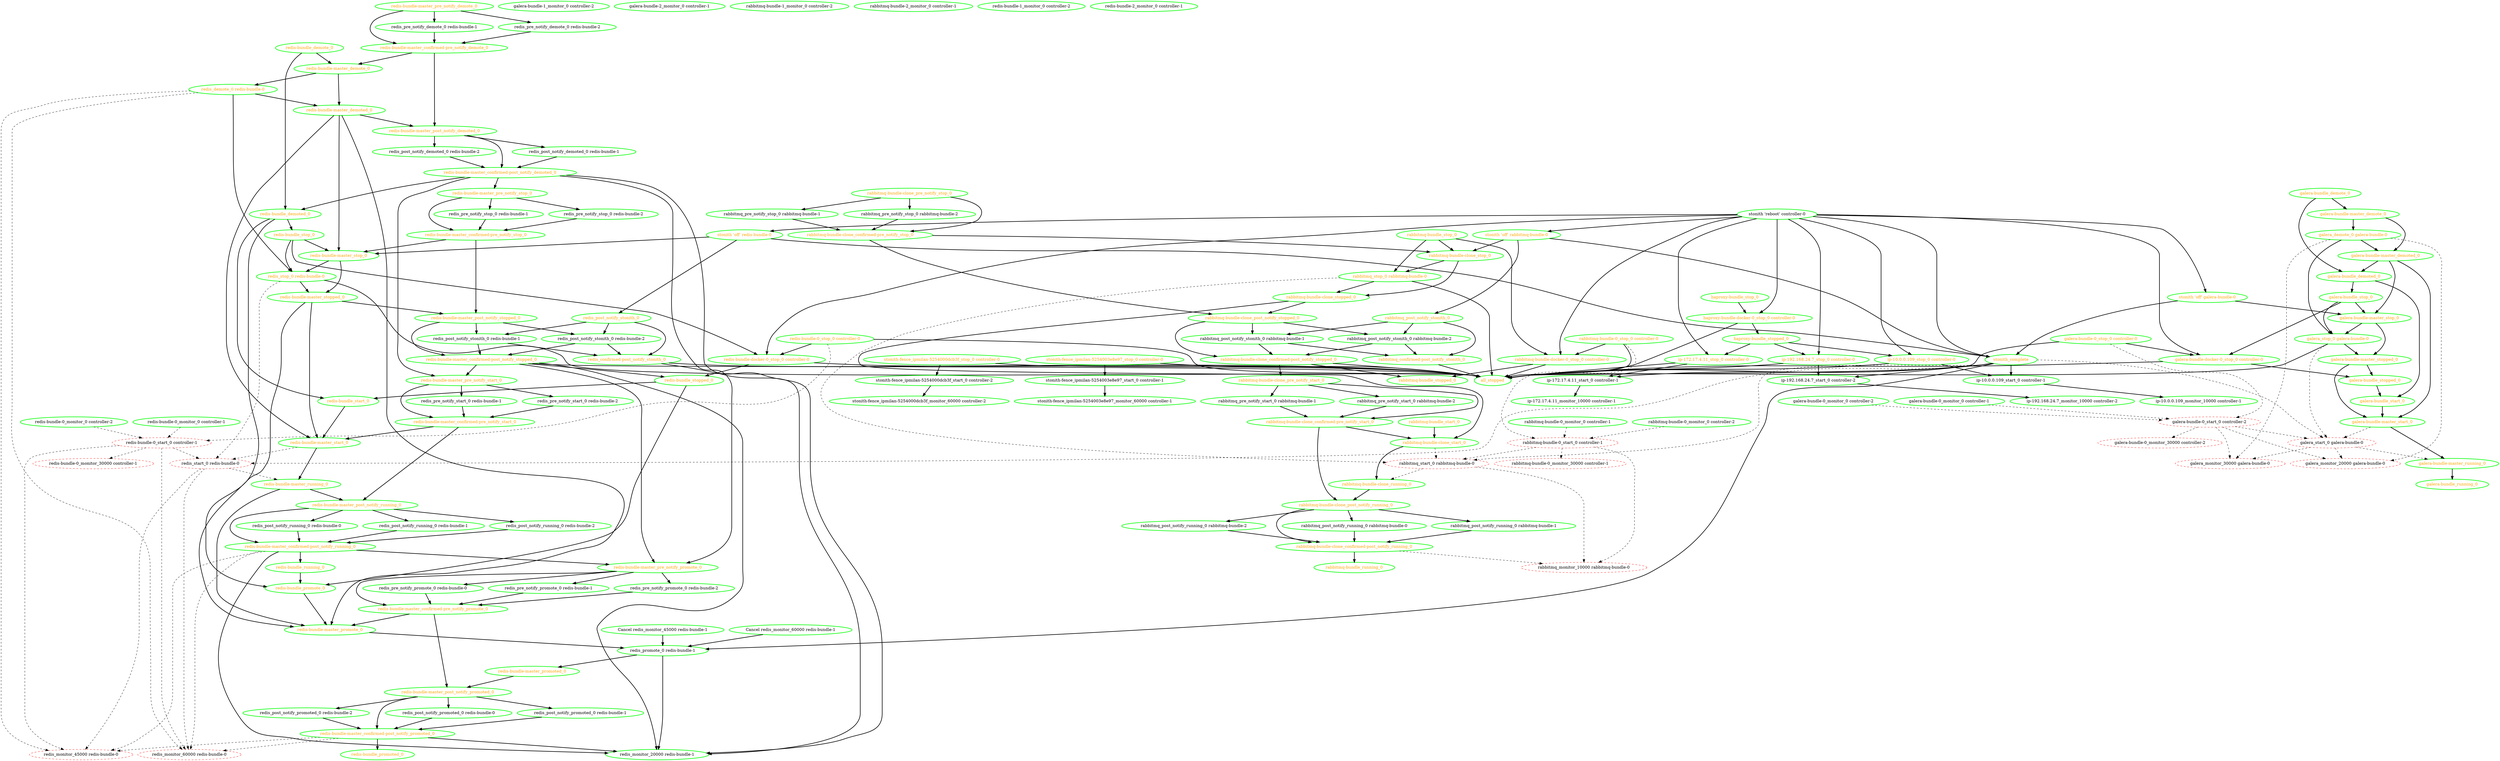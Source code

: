 digraph "g" {
"Cancel redis_monitor_45000 redis-bundle-1" -> "redis_promote_0 redis-bundle-1" [ style = bold]
"Cancel redis_monitor_45000 redis-bundle-1" [ style=bold color="green" fontcolor="black"]
"Cancel redis_monitor_60000 redis-bundle-1" -> "redis_promote_0 redis-bundle-1" [ style = bold]
"Cancel redis_monitor_60000 redis-bundle-1" [ style=bold color="green" fontcolor="black"]
"all_stopped" [ style=bold color="green" fontcolor="orange"]
"galera-bundle-0_monitor_0 controller-1" -> "galera-bundle-0_start_0 controller-2" [ style = dashed]
"galera-bundle-0_monitor_0 controller-1" [ style=bold color="green" fontcolor="black"]
"galera-bundle-0_monitor_0 controller-2" -> "galera-bundle-0_start_0 controller-2" [ style = dashed]
"galera-bundle-0_monitor_0 controller-2" [ style=bold color="green" fontcolor="black"]
"galera-bundle-0_monitor_30000 controller-2" [ style=dashed color="red" fontcolor="black"]
"galera-bundle-0_start_0 controller-2" -> "galera-bundle-0_monitor_30000 controller-2" [ style = dashed]
"galera-bundle-0_start_0 controller-2" -> "galera_monitor_20000 galera-bundle-0" [ style = dashed]
"galera-bundle-0_start_0 controller-2" -> "galera_monitor_30000 galera-bundle-0" [ style = dashed]
"galera-bundle-0_start_0 controller-2" -> "galera_start_0 galera-bundle-0" [ style = dashed]
"galera-bundle-0_start_0 controller-2" [ style=dashed color="red" fontcolor="black"]
"galera-bundle-0_stop_0 controller-0" -> "all_stopped" [ style = bold]
"galera-bundle-0_stop_0 controller-0" -> "galera-bundle-0_start_0 controller-2" [ style = dashed]
"galera-bundle-0_stop_0 controller-0" -> "galera-bundle-docker-0_stop_0 controller-0" [ style = bold]
"galera-bundle-0_stop_0 controller-0" [ style=bold color="green" fontcolor="orange"]
"galera-bundle-1_monitor_0 controller-2" [ style=bold color="green" fontcolor="black"]
"galera-bundle-2_monitor_0 controller-1" [ style=bold color="green" fontcolor="black"]
"galera-bundle-docker-0_stop_0 controller-0" -> "all_stopped" [ style = bold]
"galera-bundle-docker-0_stop_0 controller-0" -> "galera-bundle_stopped_0" [ style = bold]
"galera-bundle-docker-0_stop_0 controller-0" [ style=bold color="green" fontcolor="orange"]
"galera-bundle-master_demote_0" -> "galera-bundle-master_demoted_0" [ style = bold]
"galera-bundle-master_demote_0" -> "galera_demote_0 galera-bundle-0" [ style = bold]
"galera-bundle-master_demote_0" [ style=bold color="green" fontcolor="orange"]
"galera-bundle-master_demoted_0" -> "galera-bundle-master_start_0" [ style = bold]
"galera-bundle-master_demoted_0" -> "galera-bundle-master_stop_0" [ style = bold]
"galera-bundle-master_demoted_0" -> "galera-bundle_demoted_0" [ style = bold]
"galera-bundle-master_demoted_0" [ style=bold color="green" fontcolor="orange"]
"galera-bundle-master_running_0" -> "galera-bundle_running_0" [ style = bold]
"galera-bundle-master_running_0" [ style=bold color="green" fontcolor="orange"]
"galera-bundle-master_start_0" -> "galera-bundle-master_running_0" [ style = bold]
"galera-bundle-master_start_0" -> "galera_start_0 galera-bundle-0" [ style = dashed]
"galera-bundle-master_start_0" [ style=bold color="green" fontcolor="orange"]
"galera-bundle-master_stop_0" -> "galera-bundle-master_stopped_0" [ style = bold]
"galera-bundle-master_stop_0" -> "galera_stop_0 galera-bundle-0" [ style = bold]
"galera-bundle-master_stop_0" [ style=bold color="green" fontcolor="orange"]
"galera-bundle-master_stopped_0" -> "galera-bundle-master_start_0" [ style = bold]
"galera-bundle-master_stopped_0" -> "galera-bundle_stopped_0" [ style = bold]
"galera-bundle-master_stopped_0" [ style=bold color="green" fontcolor="orange"]
"galera-bundle_demote_0" -> "galera-bundle-master_demote_0" [ style = bold]
"galera-bundle_demote_0" -> "galera-bundle_demoted_0" [ style = bold]
"galera-bundle_demote_0" [ style=bold color="green" fontcolor="orange"]
"galera-bundle_demoted_0" -> "galera-bundle_start_0" [ style = bold]
"galera-bundle_demoted_0" -> "galera-bundle_stop_0" [ style = bold]
"galera-bundle_demoted_0" [ style=bold color="green" fontcolor="orange"]
"galera-bundle_running_0" [ style=bold color="green" fontcolor="orange"]
"galera-bundle_start_0" -> "galera-bundle-master_start_0" [ style = bold]
"galera-bundle_start_0" [ style=bold color="green" fontcolor="orange"]
"galera-bundle_stop_0" -> "galera-bundle-docker-0_stop_0 controller-0" [ style = bold]
"galera-bundle_stop_0" -> "galera-bundle-master_stop_0" [ style = bold]
"galera-bundle_stop_0" -> "galera_stop_0 galera-bundle-0" [ style = bold]
"galera-bundle_stop_0" [ style=bold color="green" fontcolor="orange"]
"galera-bundle_stopped_0" -> "galera-bundle_start_0" [ style = bold]
"galera-bundle_stopped_0" [ style=bold color="green" fontcolor="orange"]
"galera_demote_0 galera-bundle-0" -> "galera-bundle-master_demoted_0" [ style = bold]
"galera_demote_0 galera-bundle-0" -> "galera_monitor_20000 galera-bundle-0" [ style = dashed]
"galera_demote_0 galera-bundle-0" -> "galera_monitor_30000 galera-bundle-0" [ style = dashed]
"galera_demote_0 galera-bundle-0" -> "galera_stop_0 galera-bundle-0" [ style = bold]
"galera_demote_0 galera-bundle-0" [ style=bold color="green" fontcolor="orange"]
"galera_monitor_20000 galera-bundle-0" [ style=dashed color="red" fontcolor="black"]
"galera_monitor_30000 galera-bundle-0" [ style=dashed color="red" fontcolor="black"]
"galera_start_0 galera-bundle-0" -> "galera-bundle-master_running_0" [ style = dashed]
"galera_start_0 galera-bundle-0" -> "galera_monitor_20000 galera-bundle-0" [ style = dashed]
"galera_start_0 galera-bundle-0" -> "galera_monitor_30000 galera-bundle-0" [ style = dashed]
"galera_start_0 galera-bundle-0" [ style=dashed color="red" fontcolor="black"]
"galera_stop_0 galera-bundle-0" -> "all_stopped" [ style = bold]
"galera_stop_0 galera-bundle-0" -> "galera-bundle-master_stopped_0" [ style = bold]
"galera_stop_0 galera-bundle-0" -> "galera_start_0 galera-bundle-0" [ style = dashed]
"galera_stop_0 galera-bundle-0" [ style=bold color="green" fontcolor="orange"]
"haproxy-bundle-docker-0_stop_0 controller-0" -> "all_stopped" [ style = bold]
"haproxy-bundle-docker-0_stop_0 controller-0" -> "haproxy-bundle_stopped_0" [ style = bold]
"haproxy-bundle-docker-0_stop_0 controller-0" [ style=bold color="green" fontcolor="orange"]
"haproxy-bundle_stop_0" -> "haproxy-bundle-docker-0_stop_0 controller-0" [ style = bold]
"haproxy-bundle_stop_0" [ style=bold color="green" fontcolor="orange"]
"haproxy-bundle_stopped_0" -> "ip-10.0.0.109_stop_0 controller-0" [ style = bold]
"haproxy-bundle_stopped_0" -> "ip-172.17.4.11_stop_0 controller-0" [ style = bold]
"haproxy-bundle_stopped_0" -> "ip-192.168.24.7_stop_0 controller-0" [ style = bold]
"haproxy-bundle_stopped_0" [ style=bold color="green" fontcolor="orange"]
"ip-10.0.0.109_monitor_10000 controller-1" [ style=bold color="green" fontcolor="black"]
"ip-10.0.0.109_start_0 controller-1" -> "ip-10.0.0.109_monitor_10000 controller-1" [ style = bold]
"ip-10.0.0.109_start_0 controller-1" [ style=bold color="green" fontcolor="black"]
"ip-10.0.0.109_stop_0 controller-0" -> "all_stopped" [ style = bold]
"ip-10.0.0.109_stop_0 controller-0" -> "ip-10.0.0.109_start_0 controller-1" [ style = bold]
"ip-10.0.0.109_stop_0 controller-0" [ style=bold color="green" fontcolor="orange"]
"ip-172.17.4.11_monitor_10000 controller-1" [ style=bold color="green" fontcolor="black"]
"ip-172.17.4.11_start_0 controller-1" -> "ip-172.17.4.11_monitor_10000 controller-1" [ style = bold]
"ip-172.17.4.11_start_0 controller-1" [ style=bold color="green" fontcolor="black"]
"ip-172.17.4.11_stop_0 controller-0" -> "all_stopped" [ style = bold]
"ip-172.17.4.11_stop_0 controller-0" -> "ip-172.17.4.11_start_0 controller-1" [ style = bold]
"ip-172.17.4.11_stop_0 controller-0" [ style=bold color="green" fontcolor="orange"]
"ip-192.168.24.7_monitor_10000 controller-2" [ style=bold color="green" fontcolor="black"]
"ip-192.168.24.7_start_0 controller-2" -> "ip-192.168.24.7_monitor_10000 controller-2" [ style = bold]
"ip-192.168.24.7_start_0 controller-2" [ style=bold color="green" fontcolor="black"]
"ip-192.168.24.7_stop_0 controller-0" -> "all_stopped" [ style = bold]
"ip-192.168.24.7_stop_0 controller-0" -> "ip-192.168.24.7_start_0 controller-2" [ style = bold]
"ip-192.168.24.7_stop_0 controller-0" [ style=bold color="green" fontcolor="orange"]
"rabbitmq-bundle-0_monitor_0 controller-1" -> "rabbitmq-bundle-0_start_0 controller-1" [ style = dashed]
"rabbitmq-bundle-0_monitor_0 controller-1" [ style=bold color="green" fontcolor="black"]
"rabbitmq-bundle-0_monitor_0 controller-2" -> "rabbitmq-bundle-0_start_0 controller-1" [ style = dashed]
"rabbitmq-bundle-0_monitor_0 controller-2" [ style=bold color="green" fontcolor="black"]
"rabbitmq-bundle-0_monitor_30000 controller-1" [ style=dashed color="red" fontcolor="black"]
"rabbitmq-bundle-0_start_0 controller-1" -> "rabbitmq-bundle-0_monitor_30000 controller-1" [ style = dashed]
"rabbitmq-bundle-0_start_0 controller-1" -> "rabbitmq_monitor_10000 rabbitmq-bundle-0" [ style = dashed]
"rabbitmq-bundle-0_start_0 controller-1" -> "rabbitmq_start_0 rabbitmq-bundle-0" [ style = dashed]
"rabbitmq-bundle-0_start_0 controller-1" [ style=dashed color="red" fontcolor="black"]
"rabbitmq-bundle-0_stop_0 controller-0" -> "all_stopped" [ style = bold]
"rabbitmq-bundle-0_stop_0 controller-0" -> "rabbitmq-bundle-0_start_0 controller-1" [ style = dashed]
"rabbitmq-bundle-0_stop_0 controller-0" -> "rabbitmq-bundle-docker-0_stop_0 controller-0" [ style = bold]
"rabbitmq-bundle-0_stop_0 controller-0" [ style=bold color="green" fontcolor="orange"]
"rabbitmq-bundle-1_monitor_0 controller-2" [ style=bold color="green" fontcolor="black"]
"rabbitmq-bundle-2_monitor_0 controller-1" [ style=bold color="green" fontcolor="black"]
"rabbitmq-bundle-clone_confirmed-post_notify_running_0" -> "rabbitmq-bundle_running_0" [ style = bold]
"rabbitmq-bundle-clone_confirmed-post_notify_running_0" -> "rabbitmq_monitor_10000 rabbitmq-bundle-0" [ style = dashed]
"rabbitmq-bundle-clone_confirmed-post_notify_running_0" [ style=bold color="green" fontcolor="orange"]
"rabbitmq-bundle-clone_confirmed-post_notify_stopped_0" -> "all_stopped" [ style = bold]
"rabbitmq-bundle-clone_confirmed-post_notify_stopped_0" -> "rabbitmq-bundle-clone_pre_notify_start_0" [ style = bold]
"rabbitmq-bundle-clone_confirmed-post_notify_stopped_0" -> "rabbitmq-bundle_stopped_0" [ style = bold]
"rabbitmq-bundle-clone_confirmed-post_notify_stopped_0" [ style=bold color="green" fontcolor="orange"]
"rabbitmq-bundle-clone_confirmed-pre_notify_start_0" -> "rabbitmq-bundle-clone_post_notify_running_0" [ style = bold]
"rabbitmq-bundle-clone_confirmed-pre_notify_start_0" -> "rabbitmq-bundle-clone_start_0" [ style = bold]
"rabbitmq-bundle-clone_confirmed-pre_notify_start_0" [ style=bold color="green" fontcolor="orange"]
"rabbitmq-bundle-clone_confirmed-pre_notify_stop_0" -> "rabbitmq-bundle-clone_post_notify_stopped_0" [ style = bold]
"rabbitmq-bundle-clone_confirmed-pre_notify_stop_0" -> "rabbitmq-bundle-clone_stop_0" [ style = bold]
"rabbitmq-bundle-clone_confirmed-pre_notify_stop_0" [ style=bold color="green" fontcolor="orange"]
"rabbitmq-bundle-clone_post_notify_running_0" -> "rabbitmq-bundle-clone_confirmed-post_notify_running_0" [ style = bold]
"rabbitmq-bundle-clone_post_notify_running_0" -> "rabbitmq_post_notify_running_0 rabbitmq-bundle-0" [ style = bold]
"rabbitmq-bundle-clone_post_notify_running_0" -> "rabbitmq_post_notify_running_0 rabbitmq-bundle-1" [ style = bold]
"rabbitmq-bundle-clone_post_notify_running_0" -> "rabbitmq_post_notify_running_0 rabbitmq-bundle-2" [ style = bold]
"rabbitmq-bundle-clone_post_notify_running_0" [ style=bold color="green" fontcolor="orange"]
"rabbitmq-bundle-clone_post_notify_stopped_0" -> "rabbitmq-bundle-clone_confirmed-post_notify_stopped_0" [ style = bold]
"rabbitmq-bundle-clone_post_notify_stopped_0" -> "rabbitmq_post_notify_stonith_0 rabbitmq-bundle-1" [ style = bold]
"rabbitmq-bundle-clone_post_notify_stopped_0" -> "rabbitmq_post_notify_stonith_0 rabbitmq-bundle-2" [ style = bold]
"rabbitmq-bundle-clone_post_notify_stopped_0" [ style=bold color="green" fontcolor="orange"]
"rabbitmq-bundle-clone_pre_notify_start_0" -> "rabbitmq-bundle-clone_confirmed-pre_notify_start_0" [ style = bold]
"rabbitmq-bundle-clone_pre_notify_start_0" -> "rabbitmq_pre_notify_start_0 rabbitmq-bundle-1" [ style = bold]
"rabbitmq-bundle-clone_pre_notify_start_0" -> "rabbitmq_pre_notify_start_0 rabbitmq-bundle-2" [ style = bold]
"rabbitmq-bundle-clone_pre_notify_start_0" [ style=bold color="green" fontcolor="orange"]
"rabbitmq-bundle-clone_pre_notify_stop_0" -> "rabbitmq-bundle-clone_confirmed-pre_notify_stop_0" [ style = bold]
"rabbitmq-bundle-clone_pre_notify_stop_0" -> "rabbitmq_pre_notify_stop_0 rabbitmq-bundle-1" [ style = bold]
"rabbitmq-bundle-clone_pre_notify_stop_0" -> "rabbitmq_pre_notify_stop_0 rabbitmq-bundle-2" [ style = bold]
"rabbitmq-bundle-clone_pre_notify_stop_0" [ style=bold color="green" fontcolor="orange"]
"rabbitmq-bundle-clone_running_0" -> "rabbitmq-bundle-clone_post_notify_running_0" [ style = bold]
"rabbitmq-bundle-clone_running_0" [ style=bold color="green" fontcolor="orange"]
"rabbitmq-bundle-clone_start_0" -> "rabbitmq-bundle-clone_running_0" [ style = bold]
"rabbitmq-bundle-clone_start_0" -> "rabbitmq_start_0 rabbitmq-bundle-0" [ style = dashed]
"rabbitmq-bundle-clone_start_0" [ style=bold color="green" fontcolor="orange"]
"rabbitmq-bundle-clone_stop_0" -> "rabbitmq-bundle-clone_stopped_0" [ style = bold]
"rabbitmq-bundle-clone_stop_0" -> "rabbitmq_stop_0 rabbitmq-bundle-0" [ style = bold]
"rabbitmq-bundle-clone_stop_0" [ style=bold color="green" fontcolor="orange"]
"rabbitmq-bundle-clone_stopped_0" -> "rabbitmq-bundle-clone_post_notify_stopped_0" [ style = bold]
"rabbitmq-bundle-clone_stopped_0" -> "rabbitmq-bundle-clone_start_0" [ style = bold]
"rabbitmq-bundle-clone_stopped_0" [ style=bold color="green" fontcolor="orange"]
"rabbitmq-bundle-docker-0_stop_0 controller-0" -> "all_stopped" [ style = bold]
"rabbitmq-bundle-docker-0_stop_0 controller-0" -> "rabbitmq-bundle_stopped_0" [ style = bold]
"rabbitmq-bundle-docker-0_stop_0 controller-0" [ style=bold color="green" fontcolor="orange"]
"rabbitmq-bundle_running_0" [ style=bold color="green" fontcolor="orange"]
"rabbitmq-bundle_start_0" -> "rabbitmq-bundle-clone_start_0" [ style = bold]
"rabbitmq-bundle_start_0" [ style=bold color="green" fontcolor="orange"]
"rabbitmq-bundle_stop_0" -> "rabbitmq-bundle-clone_stop_0" [ style = bold]
"rabbitmq-bundle_stop_0" -> "rabbitmq-bundle-docker-0_stop_0 controller-0" [ style = bold]
"rabbitmq-bundle_stop_0" -> "rabbitmq_stop_0 rabbitmq-bundle-0" [ style = bold]
"rabbitmq-bundle_stop_0" [ style=bold color="green" fontcolor="orange"]
"rabbitmq-bundle_stopped_0" [ style=bold color="green" fontcolor="orange"]
"rabbitmq_confirmed-post_notify_stonith_0" -> "all_stopped" [ style = bold]
"rabbitmq_confirmed-post_notify_stonith_0" [ style=bold color="green" fontcolor="orange"]
"rabbitmq_monitor_10000 rabbitmq-bundle-0" [ style=dashed color="red" fontcolor="black"]
"rabbitmq_post_notify_running_0 rabbitmq-bundle-0" -> "rabbitmq-bundle-clone_confirmed-post_notify_running_0" [ style = bold]
"rabbitmq_post_notify_running_0 rabbitmq-bundle-0" [ style=bold color="green" fontcolor="black"]
"rabbitmq_post_notify_running_0 rabbitmq-bundle-1" -> "rabbitmq-bundle-clone_confirmed-post_notify_running_0" [ style = bold]
"rabbitmq_post_notify_running_0 rabbitmq-bundle-1" [ style=bold color="green" fontcolor="black"]
"rabbitmq_post_notify_running_0 rabbitmq-bundle-2" -> "rabbitmq-bundle-clone_confirmed-post_notify_running_0" [ style = bold]
"rabbitmq_post_notify_running_0 rabbitmq-bundle-2" [ style=bold color="green" fontcolor="black"]
"rabbitmq_post_notify_stonith_0 rabbitmq-bundle-1" -> "rabbitmq-bundle-clone_confirmed-post_notify_stopped_0" [ style = bold]
"rabbitmq_post_notify_stonith_0 rabbitmq-bundle-1" -> "rabbitmq_confirmed-post_notify_stonith_0" [ style = bold]
"rabbitmq_post_notify_stonith_0 rabbitmq-bundle-1" [ style=bold color="green" fontcolor="black"]
"rabbitmq_post_notify_stonith_0 rabbitmq-bundle-2" -> "rabbitmq-bundle-clone_confirmed-post_notify_stopped_0" [ style = bold]
"rabbitmq_post_notify_stonith_0 rabbitmq-bundle-2" -> "rabbitmq_confirmed-post_notify_stonith_0" [ style = bold]
"rabbitmq_post_notify_stonith_0 rabbitmq-bundle-2" [ style=bold color="green" fontcolor="black"]
"rabbitmq_post_notify_stonith_0" -> "rabbitmq_confirmed-post_notify_stonith_0" [ style = bold]
"rabbitmq_post_notify_stonith_0" -> "rabbitmq_post_notify_stonith_0 rabbitmq-bundle-1" [ style = bold]
"rabbitmq_post_notify_stonith_0" -> "rabbitmq_post_notify_stonith_0 rabbitmq-bundle-2" [ style = bold]
"rabbitmq_post_notify_stonith_0" [ style=bold color="green" fontcolor="orange"]
"rabbitmq_pre_notify_start_0 rabbitmq-bundle-1" -> "rabbitmq-bundle-clone_confirmed-pre_notify_start_0" [ style = bold]
"rabbitmq_pre_notify_start_0 rabbitmq-bundle-1" [ style=bold color="green" fontcolor="black"]
"rabbitmq_pre_notify_start_0 rabbitmq-bundle-2" -> "rabbitmq-bundle-clone_confirmed-pre_notify_start_0" [ style = bold]
"rabbitmq_pre_notify_start_0 rabbitmq-bundle-2" [ style=bold color="green" fontcolor="black"]
"rabbitmq_pre_notify_stop_0 rabbitmq-bundle-1" -> "rabbitmq-bundle-clone_confirmed-pre_notify_stop_0" [ style = bold]
"rabbitmq_pre_notify_stop_0 rabbitmq-bundle-1" [ style=bold color="green" fontcolor="black"]
"rabbitmq_pre_notify_stop_0 rabbitmq-bundle-2" -> "rabbitmq-bundle-clone_confirmed-pre_notify_stop_0" [ style = bold]
"rabbitmq_pre_notify_stop_0 rabbitmq-bundle-2" [ style=bold color="green" fontcolor="black"]
"rabbitmq_start_0 rabbitmq-bundle-0" -> "rabbitmq-bundle-clone_running_0" [ style = dashed]
"rabbitmq_start_0 rabbitmq-bundle-0" -> "rabbitmq_monitor_10000 rabbitmq-bundle-0" [ style = dashed]
"rabbitmq_start_0 rabbitmq-bundle-0" [ style=dashed color="red" fontcolor="black"]
"rabbitmq_stop_0 rabbitmq-bundle-0" -> "all_stopped" [ style = bold]
"rabbitmq_stop_0 rabbitmq-bundle-0" -> "rabbitmq-bundle-clone_stopped_0" [ style = bold]
"rabbitmq_stop_0 rabbitmq-bundle-0" -> "rabbitmq_start_0 rabbitmq-bundle-0" [ style = dashed]
"rabbitmq_stop_0 rabbitmq-bundle-0" [ style=bold color="green" fontcolor="orange"]
"redis-bundle-0_monitor_0 controller-1" -> "redis-bundle-0_start_0 controller-1" [ style = dashed]
"redis-bundle-0_monitor_0 controller-1" [ style=bold color="green" fontcolor="black"]
"redis-bundle-0_monitor_0 controller-2" -> "redis-bundle-0_start_0 controller-1" [ style = dashed]
"redis-bundle-0_monitor_0 controller-2" [ style=bold color="green" fontcolor="black"]
"redis-bundle-0_monitor_30000 controller-1" [ style=dashed color="red" fontcolor="black"]
"redis-bundle-0_start_0 controller-1" -> "redis-bundle-0_monitor_30000 controller-1" [ style = dashed]
"redis-bundle-0_start_0 controller-1" -> "redis_monitor_45000 redis-bundle-0" [ style = dashed]
"redis-bundle-0_start_0 controller-1" -> "redis_monitor_60000 redis-bundle-0" [ style = dashed]
"redis-bundle-0_start_0 controller-1" -> "redis_start_0 redis-bundle-0" [ style = dashed]
"redis-bundle-0_start_0 controller-1" [ style=dashed color="red" fontcolor="black"]
"redis-bundle-0_stop_0 controller-0" -> "all_stopped" [ style = bold]
"redis-bundle-0_stop_0 controller-0" -> "redis-bundle-0_start_0 controller-1" [ style = dashed]
"redis-bundle-0_stop_0 controller-0" -> "redis-bundle-docker-0_stop_0 controller-0" [ style = bold]
"redis-bundle-0_stop_0 controller-0" [ style=bold color="green" fontcolor="orange"]
"redis-bundle-1_monitor_0 controller-2" [ style=bold color="green" fontcolor="black"]
"redis-bundle-2_monitor_0 controller-1" [ style=bold color="green" fontcolor="black"]
"redis-bundle-docker-0_stop_0 controller-0" -> "all_stopped" [ style = bold]
"redis-bundle-docker-0_stop_0 controller-0" -> "redis-bundle_stopped_0" [ style = bold]
"redis-bundle-docker-0_stop_0 controller-0" [ style=bold color="green" fontcolor="orange"]
"redis-bundle-master_confirmed-post_notify_demoted_0" -> "redis-bundle-master_pre_notify_promote_0" [ style = bold]
"redis-bundle-master_confirmed-post_notify_demoted_0" -> "redis-bundle-master_pre_notify_start_0" [ style = bold]
"redis-bundle-master_confirmed-post_notify_demoted_0" -> "redis-bundle-master_pre_notify_stop_0" [ style = bold]
"redis-bundle-master_confirmed-post_notify_demoted_0" -> "redis-bundle_demoted_0" [ style = bold]
"redis-bundle-master_confirmed-post_notify_demoted_0" -> "redis_monitor_20000 redis-bundle-1" [ style = bold]
"redis-bundle-master_confirmed-post_notify_demoted_0" [ style=bold color="green" fontcolor="orange"]
"redis-bundle-master_confirmed-post_notify_promoted_0" -> "redis-bundle_promoted_0" [ style = bold]
"redis-bundle-master_confirmed-post_notify_promoted_0" -> "redis_monitor_20000 redis-bundle-1" [ style = bold]
"redis-bundle-master_confirmed-post_notify_promoted_0" -> "redis_monitor_45000 redis-bundle-0" [ style = dashed]
"redis-bundle-master_confirmed-post_notify_promoted_0" -> "redis_monitor_60000 redis-bundle-0" [ style = dashed]
"redis-bundle-master_confirmed-post_notify_promoted_0" [ style=bold color="green" fontcolor="orange"]
"redis-bundle-master_confirmed-post_notify_running_0" -> "redis-bundle-master_pre_notify_promote_0" [ style = bold]
"redis-bundle-master_confirmed-post_notify_running_0" -> "redis-bundle_running_0" [ style = bold]
"redis-bundle-master_confirmed-post_notify_running_0" -> "redis_monitor_20000 redis-bundle-1" [ style = bold]
"redis-bundle-master_confirmed-post_notify_running_0" -> "redis_monitor_45000 redis-bundle-0" [ style = dashed]
"redis-bundle-master_confirmed-post_notify_running_0" -> "redis_monitor_60000 redis-bundle-0" [ style = dashed]
"redis-bundle-master_confirmed-post_notify_running_0" [ style=bold color="green" fontcolor="orange"]
"redis-bundle-master_confirmed-post_notify_stopped_0" -> "all_stopped" [ style = bold]
"redis-bundle-master_confirmed-post_notify_stopped_0" -> "redis-bundle-master_pre_notify_promote_0" [ style = bold]
"redis-bundle-master_confirmed-post_notify_stopped_0" -> "redis-bundle-master_pre_notify_start_0" [ style = bold]
"redis-bundle-master_confirmed-post_notify_stopped_0" -> "redis-bundle_stopped_0" [ style = bold]
"redis-bundle-master_confirmed-post_notify_stopped_0" -> "redis_monitor_20000 redis-bundle-1" [ style = bold]
"redis-bundle-master_confirmed-post_notify_stopped_0" [ style=bold color="green" fontcolor="orange"]
"redis-bundle-master_confirmed-pre_notify_demote_0" -> "redis-bundle-master_demote_0" [ style = bold]
"redis-bundle-master_confirmed-pre_notify_demote_0" -> "redis-bundle-master_post_notify_demoted_0" [ style = bold]
"redis-bundle-master_confirmed-pre_notify_demote_0" [ style=bold color="green" fontcolor="orange"]
"redis-bundle-master_confirmed-pre_notify_promote_0" -> "redis-bundle-master_post_notify_promoted_0" [ style = bold]
"redis-bundle-master_confirmed-pre_notify_promote_0" -> "redis-bundle-master_promote_0" [ style = bold]
"redis-bundle-master_confirmed-pre_notify_promote_0" [ style=bold color="green" fontcolor="orange"]
"redis-bundle-master_confirmed-pre_notify_start_0" -> "redis-bundle-master_post_notify_running_0" [ style = bold]
"redis-bundle-master_confirmed-pre_notify_start_0" -> "redis-bundle-master_start_0" [ style = bold]
"redis-bundle-master_confirmed-pre_notify_start_0" [ style=bold color="green" fontcolor="orange"]
"redis-bundle-master_confirmed-pre_notify_stop_0" -> "redis-bundle-master_post_notify_stopped_0" [ style = bold]
"redis-bundle-master_confirmed-pre_notify_stop_0" -> "redis-bundle-master_stop_0" [ style = bold]
"redis-bundle-master_confirmed-pre_notify_stop_0" [ style=bold color="green" fontcolor="orange"]
"redis-bundle-master_demote_0" -> "redis-bundle-master_demoted_0" [ style = bold]
"redis-bundle-master_demote_0" -> "redis_demote_0 redis-bundle-0" [ style = bold]
"redis-bundle-master_demote_0" [ style=bold color="green" fontcolor="orange"]
"redis-bundle-master_demoted_0" -> "redis-bundle-master_post_notify_demoted_0" [ style = bold]
"redis-bundle-master_demoted_0" -> "redis-bundle-master_promote_0" [ style = bold]
"redis-bundle-master_demoted_0" -> "redis-bundle-master_start_0" [ style = bold]
"redis-bundle-master_demoted_0" -> "redis-bundle-master_stop_0" [ style = bold]
"redis-bundle-master_demoted_0" [ style=bold color="green" fontcolor="orange"]
"redis-bundle-master_post_notify_demoted_0" -> "redis-bundle-master_confirmed-post_notify_demoted_0" [ style = bold]
"redis-bundle-master_post_notify_demoted_0" -> "redis_post_notify_demoted_0 redis-bundle-1" [ style = bold]
"redis-bundle-master_post_notify_demoted_0" -> "redis_post_notify_demoted_0 redis-bundle-2" [ style = bold]
"redis-bundle-master_post_notify_demoted_0" [ style=bold color="green" fontcolor="orange"]
"redis-bundle-master_post_notify_promoted_0" -> "redis-bundle-master_confirmed-post_notify_promoted_0" [ style = bold]
"redis-bundle-master_post_notify_promoted_0" -> "redis_post_notify_promoted_0 redis-bundle-0" [ style = bold]
"redis-bundle-master_post_notify_promoted_0" -> "redis_post_notify_promoted_0 redis-bundle-1" [ style = bold]
"redis-bundle-master_post_notify_promoted_0" -> "redis_post_notify_promoted_0 redis-bundle-2" [ style = bold]
"redis-bundle-master_post_notify_promoted_0" [ style=bold color="green" fontcolor="orange"]
"redis-bundle-master_post_notify_running_0" -> "redis-bundle-master_confirmed-post_notify_running_0" [ style = bold]
"redis-bundle-master_post_notify_running_0" -> "redis_post_notify_running_0 redis-bundle-0" [ style = bold]
"redis-bundle-master_post_notify_running_0" -> "redis_post_notify_running_0 redis-bundle-1" [ style = bold]
"redis-bundle-master_post_notify_running_0" -> "redis_post_notify_running_0 redis-bundle-2" [ style = bold]
"redis-bundle-master_post_notify_running_0" [ style=bold color="green" fontcolor="orange"]
"redis-bundle-master_post_notify_stopped_0" -> "redis-bundle-master_confirmed-post_notify_stopped_0" [ style = bold]
"redis-bundle-master_post_notify_stopped_0" -> "redis_post_notify_stonith_0 redis-bundle-1" [ style = bold]
"redis-bundle-master_post_notify_stopped_0" -> "redis_post_notify_stonith_0 redis-bundle-2" [ style = bold]
"redis-bundle-master_post_notify_stopped_0" [ style=bold color="green" fontcolor="orange"]
"redis-bundle-master_pre_notify_demote_0" -> "redis-bundle-master_confirmed-pre_notify_demote_0" [ style = bold]
"redis-bundle-master_pre_notify_demote_0" -> "redis_pre_notify_demote_0 redis-bundle-1" [ style = bold]
"redis-bundle-master_pre_notify_demote_0" -> "redis_pre_notify_demote_0 redis-bundle-2" [ style = bold]
"redis-bundle-master_pre_notify_demote_0" [ style=bold color="green" fontcolor="orange"]
"redis-bundle-master_pre_notify_promote_0" -> "redis-bundle-master_confirmed-pre_notify_promote_0" [ style = bold]
"redis-bundle-master_pre_notify_promote_0" -> "redis_pre_notify_promote_0 redis-bundle-0" [ style = bold]
"redis-bundle-master_pre_notify_promote_0" -> "redis_pre_notify_promote_0 redis-bundle-1" [ style = bold]
"redis-bundle-master_pre_notify_promote_0" -> "redis_pre_notify_promote_0 redis-bundle-2" [ style = bold]
"redis-bundle-master_pre_notify_promote_0" [ style=bold color="green" fontcolor="orange"]
"redis-bundle-master_pre_notify_start_0" -> "redis-bundle-master_confirmed-pre_notify_start_0" [ style = bold]
"redis-bundle-master_pre_notify_start_0" -> "redis_pre_notify_start_0 redis-bundle-1" [ style = bold]
"redis-bundle-master_pre_notify_start_0" -> "redis_pre_notify_start_0 redis-bundle-2" [ style = bold]
"redis-bundle-master_pre_notify_start_0" [ style=bold color="green" fontcolor="orange"]
"redis-bundle-master_pre_notify_stop_0" -> "redis-bundle-master_confirmed-pre_notify_stop_0" [ style = bold]
"redis-bundle-master_pre_notify_stop_0" -> "redis_pre_notify_stop_0 redis-bundle-1" [ style = bold]
"redis-bundle-master_pre_notify_stop_0" -> "redis_pre_notify_stop_0 redis-bundle-2" [ style = bold]
"redis-bundle-master_pre_notify_stop_0" [ style=bold color="green" fontcolor="orange"]
"redis-bundle-master_promote_0" -> "redis_promote_0 redis-bundle-1" [ style = bold]
"redis-bundle-master_promote_0" [ style=bold color="green" fontcolor="orange"]
"redis-bundle-master_promoted_0" -> "redis-bundle-master_post_notify_promoted_0" [ style = bold]
"redis-bundle-master_promoted_0" [ style=bold color="green" fontcolor="orange"]
"redis-bundle-master_running_0" -> "redis-bundle-master_post_notify_running_0" [ style = bold]
"redis-bundle-master_running_0" -> "redis-bundle-master_promote_0" [ style = bold]
"redis-bundle-master_running_0" [ style=bold color="green" fontcolor="orange"]
"redis-bundle-master_start_0" -> "redis-bundle-master_running_0" [ style = bold]
"redis-bundle-master_start_0" -> "redis_start_0 redis-bundle-0" [ style = dashed]
"redis-bundle-master_start_0" [ style=bold color="green" fontcolor="orange"]
"redis-bundle-master_stop_0" -> "redis-bundle-master_stopped_0" [ style = bold]
"redis-bundle-master_stop_0" -> "redis_stop_0 redis-bundle-0" [ style = bold]
"redis-bundle-master_stop_0" [ style=bold color="green" fontcolor="orange"]
"redis-bundle-master_stopped_0" -> "redis-bundle-master_post_notify_stopped_0" [ style = bold]
"redis-bundle-master_stopped_0" -> "redis-bundle-master_promote_0" [ style = bold]
"redis-bundle-master_stopped_0" -> "redis-bundle-master_start_0" [ style = bold]
"redis-bundle-master_stopped_0" [ style=bold color="green" fontcolor="orange"]
"redis-bundle_demote_0" -> "redis-bundle-master_demote_0" [ style = bold]
"redis-bundle_demote_0" -> "redis-bundle_demoted_0" [ style = bold]
"redis-bundle_demote_0" [ style=bold color="green" fontcolor="orange"]
"redis-bundle_demoted_0" -> "redis-bundle_promote_0" [ style = bold]
"redis-bundle_demoted_0" -> "redis-bundle_start_0" [ style = bold]
"redis-bundle_demoted_0" -> "redis-bundle_stop_0" [ style = bold]
"redis-bundle_demoted_0" [ style=bold color="green" fontcolor="orange"]
"redis-bundle_promote_0" -> "redis-bundle-master_promote_0" [ style = bold]
"redis-bundle_promote_0" [ style=bold color="green" fontcolor="orange"]
"redis-bundle_promoted_0" [ style=bold color="green" fontcolor="orange"]
"redis-bundle_running_0" -> "redis-bundle_promote_0" [ style = bold]
"redis-bundle_running_0" [ style=bold color="green" fontcolor="orange"]
"redis-bundle_start_0" -> "redis-bundle-master_start_0" [ style = bold]
"redis-bundle_start_0" [ style=bold color="green" fontcolor="orange"]
"redis-bundle_stop_0" -> "redis-bundle-docker-0_stop_0 controller-0" [ style = bold]
"redis-bundle_stop_0" -> "redis-bundle-master_stop_0" [ style = bold]
"redis-bundle_stop_0" -> "redis_stop_0 redis-bundle-0" [ style = bold]
"redis-bundle_stop_0" [ style=bold color="green" fontcolor="orange"]
"redis-bundle_stopped_0" -> "redis-bundle_promote_0" [ style = bold]
"redis-bundle_stopped_0" -> "redis-bundle_start_0" [ style = bold]
"redis-bundle_stopped_0" [ style=bold color="green" fontcolor="orange"]
"redis_confirmed-post_notify_stonith_0" -> "all_stopped" [ style = bold]
"redis_confirmed-post_notify_stonith_0" -> "redis_monitor_20000 redis-bundle-1" [ style = bold]
"redis_confirmed-post_notify_stonith_0" [ style=bold color="green" fontcolor="orange"]
"redis_demote_0 redis-bundle-0" -> "redis-bundle-master_demoted_0" [ style = bold]
"redis_demote_0 redis-bundle-0" -> "redis_monitor_45000 redis-bundle-0" [ style = dashed]
"redis_demote_0 redis-bundle-0" -> "redis_monitor_60000 redis-bundle-0" [ style = dashed]
"redis_demote_0 redis-bundle-0" -> "redis_stop_0 redis-bundle-0" [ style = bold]
"redis_demote_0 redis-bundle-0" [ style=bold color="green" fontcolor="orange"]
"redis_monitor_20000 redis-bundle-1" [ style=bold color="green" fontcolor="black"]
"redis_monitor_45000 redis-bundle-0" [ style=dashed color="red" fontcolor="black"]
"redis_monitor_60000 redis-bundle-0" [ style=dashed color="red" fontcolor="black"]
"redis_post_notify_demoted_0 redis-bundle-1" -> "redis-bundle-master_confirmed-post_notify_demoted_0" [ style = bold]
"redis_post_notify_demoted_0 redis-bundle-1" [ style=bold color="green" fontcolor="black"]
"redis_post_notify_demoted_0 redis-bundle-2" -> "redis-bundle-master_confirmed-post_notify_demoted_0" [ style = bold]
"redis_post_notify_demoted_0 redis-bundle-2" [ style=bold color="green" fontcolor="black"]
"redis_post_notify_promoted_0 redis-bundle-0" -> "redis-bundle-master_confirmed-post_notify_promoted_0" [ style = bold]
"redis_post_notify_promoted_0 redis-bundle-0" [ style=bold color="green" fontcolor="black"]
"redis_post_notify_promoted_0 redis-bundle-1" -> "redis-bundle-master_confirmed-post_notify_promoted_0" [ style = bold]
"redis_post_notify_promoted_0 redis-bundle-1" [ style=bold color="green" fontcolor="black"]
"redis_post_notify_promoted_0 redis-bundle-2" -> "redis-bundle-master_confirmed-post_notify_promoted_0" [ style = bold]
"redis_post_notify_promoted_0 redis-bundle-2" [ style=bold color="green" fontcolor="black"]
"redis_post_notify_running_0 redis-bundle-0" -> "redis-bundle-master_confirmed-post_notify_running_0" [ style = bold]
"redis_post_notify_running_0 redis-bundle-0" [ style=bold color="green" fontcolor="black"]
"redis_post_notify_running_0 redis-bundle-1" -> "redis-bundle-master_confirmed-post_notify_running_0" [ style = bold]
"redis_post_notify_running_0 redis-bundle-1" [ style=bold color="green" fontcolor="black"]
"redis_post_notify_running_0 redis-bundle-2" -> "redis-bundle-master_confirmed-post_notify_running_0" [ style = bold]
"redis_post_notify_running_0 redis-bundle-2" [ style=bold color="green" fontcolor="black"]
"redis_post_notify_stonith_0 redis-bundle-1" -> "redis-bundle-master_confirmed-post_notify_stopped_0" [ style = bold]
"redis_post_notify_stonith_0 redis-bundle-1" -> "redis_confirmed-post_notify_stonith_0" [ style = bold]
"redis_post_notify_stonith_0 redis-bundle-1" [ style=bold color="green" fontcolor="black"]
"redis_post_notify_stonith_0 redis-bundle-2" -> "redis-bundle-master_confirmed-post_notify_stopped_0" [ style = bold]
"redis_post_notify_stonith_0 redis-bundle-2" -> "redis_confirmed-post_notify_stonith_0" [ style = bold]
"redis_post_notify_stonith_0 redis-bundle-2" [ style=bold color="green" fontcolor="black"]
"redis_post_notify_stonith_0" -> "redis_confirmed-post_notify_stonith_0" [ style = bold]
"redis_post_notify_stonith_0" -> "redis_post_notify_stonith_0 redis-bundle-1" [ style = bold]
"redis_post_notify_stonith_0" -> "redis_post_notify_stonith_0 redis-bundle-2" [ style = bold]
"redis_post_notify_stonith_0" [ style=bold color="green" fontcolor="orange"]
"redis_pre_notify_demote_0 redis-bundle-1" -> "redis-bundle-master_confirmed-pre_notify_demote_0" [ style = bold]
"redis_pre_notify_demote_0 redis-bundle-1" [ style=bold color="green" fontcolor="black"]
"redis_pre_notify_demote_0 redis-bundle-2" -> "redis-bundle-master_confirmed-pre_notify_demote_0" [ style = bold]
"redis_pre_notify_demote_0 redis-bundle-2" [ style=bold color="green" fontcolor="black"]
"redis_pre_notify_promote_0 redis-bundle-0" -> "redis-bundle-master_confirmed-pre_notify_promote_0" [ style = bold]
"redis_pre_notify_promote_0 redis-bundle-0" [ style=bold color="green" fontcolor="black"]
"redis_pre_notify_promote_0 redis-bundle-1" -> "redis-bundle-master_confirmed-pre_notify_promote_0" [ style = bold]
"redis_pre_notify_promote_0 redis-bundle-1" [ style=bold color="green" fontcolor="black"]
"redis_pre_notify_promote_0 redis-bundle-2" -> "redis-bundle-master_confirmed-pre_notify_promote_0" [ style = bold]
"redis_pre_notify_promote_0 redis-bundle-2" [ style=bold color="green" fontcolor="black"]
"redis_pre_notify_start_0 redis-bundle-1" -> "redis-bundle-master_confirmed-pre_notify_start_0" [ style = bold]
"redis_pre_notify_start_0 redis-bundle-1" [ style=bold color="green" fontcolor="black"]
"redis_pre_notify_start_0 redis-bundle-2" -> "redis-bundle-master_confirmed-pre_notify_start_0" [ style = bold]
"redis_pre_notify_start_0 redis-bundle-2" [ style=bold color="green" fontcolor="black"]
"redis_pre_notify_stop_0 redis-bundle-1" -> "redis-bundle-master_confirmed-pre_notify_stop_0" [ style = bold]
"redis_pre_notify_stop_0 redis-bundle-1" [ style=bold color="green" fontcolor="black"]
"redis_pre_notify_stop_0 redis-bundle-2" -> "redis-bundle-master_confirmed-pre_notify_stop_0" [ style = bold]
"redis_pre_notify_stop_0 redis-bundle-2" [ style=bold color="green" fontcolor="black"]
"redis_promote_0 redis-bundle-1" -> "redis-bundle-master_promoted_0" [ style = bold]
"redis_promote_0 redis-bundle-1" -> "redis_monitor_20000 redis-bundle-1" [ style = bold]
"redis_promote_0 redis-bundle-1" [ style=bold color="green" fontcolor="black"]
"redis_start_0 redis-bundle-0" -> "redis-bundle-master_running_0" [ style = dashed]
"redis_start_0 redis-bundle-0" -> "redis_monitor_45000 redis-bundle-0" [ style = dashed]
"redis_start_0 redis-bundle-0" -> "redis_monitor_60000 redis-bundle-0" [ style = dashed]
"redis_start_0 redis-bundle-0" [ style=dashed color="red" fontcolor="black"]
"redis_stop_0 redis-bundle-0" -> "all_stopped" [ style = bold]
"redis_stop_0 redis-bundle-0" -> "redis-bundle-master_stopped_0" [ style = bold]
"redis_stop_0 redis-bundle-0" -> "redis_start_0 redis-bundle-0" [ style = dashed]
"redis_stop_0 redis-bundle-0" [ style=bold color="green" fontcolor="orange"]
"stonith 'off' galera-bundle-0" -> "galera-bundle-master_stop_0" [ style = bold]
"stonith 'off' galera-bundle-0" -> "stonith_complete" [ style = bold]
"stonith 'off' galera-bundle-0" [ style=bold color="green" fontcolor="orange"]
"stonith 'off' rabbitmq-bundle-0" -> "rabbitmq-bundle-clone_stop_0" [ style = bold]
"stonith 'off' rabbitmq-bundle-0" -> "rabbitmq_post_notify_stonith_0" [ style = bold]
"stonith 'off' rabbitmq-bundle-0" -> "stonith_complete" [ style = bold]
"stonith 'off' rabbitmq-bundle-0" [ style=bold color="green" fontcolor="orange"]
"stonith 'off' redis-bundle-0" -> "redis-bundle-master_stop_0" [ style = bold]
"stonith 'off' redis-bundle-0" -> "redis_post_notify_stonith_0" [ style = bold]
"stonith 'off' redis-bundle-0" -> "stonith_complete" [ style = bold]
"stonith 'off' redis-bundle-0" [ style=bold color="green" fontcolor="orange"]
"stonith 'reboot' controller-0" -> "galera-bundle-docker-0_stop_0 controller-0" [ style = bold]
"stonith 'reboot' controller-0" -> "haproxy-bundle-docker-0_stop_0 controller-0" [ style = bold]
"stonith 'reboot' controller-0" -> "ip-10.0.0.109_stop_0 controller-0" [ style = bold]
"stonith 'reboot' controller-0" -> "ip-172.17.4.11_stop_0 controller-0" [ style = bold]
"stonith 'reboot' controller-0" -> "ip-192.168.24.7_stop_0 controller-0" [ style = bold]
"stonith 'reboot' controller-0" -> "rabbitmq-bundle-docker-0_stop_0 controller-0" [ style = bold]
"stonith 'reboot' controller-0" -> "redis-bundle-docker-0_stop_0 controller-0" [ style = bold]
"stonith 'reboot' controller-0" -> "stonith 'off' galera-bundle-0" [ style = bold]
"stonith 'reboot' controller-0" -> "stonith 'off' rabbitmq-bundle-0" [ style = bold]
"stonith 'reboot' controller-0" -> "stonith 'off' redis-bundle-0" [ style = bold]
"stonith 'reboot' controller-0" -> "stonith_complete" [ style = bold]
"stonith 'reboot' controller-0" [ style=bold color="green" fontcolor="black"]
"stonith-fence_ipmilan-5254000dcb3f_monitor_60000 controller-2" [ style=bold color="green" fontcolor="black"]
"stonith-fence_ipmilan-5254000dcb3f_start_0 controller-2" -> "stonith-fence_ipmilan-5254000dcb3f_monitor_60000 controller-2" [ style = bold]
"stonith-fence_ipmilan-5254000dcb3f_start_0 controller-2" [ style=bold color="green" fontcolor="black"]
"stonith-fence_ipmilan-5254000dcb3f_stop_0 controller-0" -> "all_stopped" [ style = bold]
"stonith-fence_ipmilan-5254000dcb3f_stop_0 controller-0" -> "stonith-fence_ipmilan-5254000dcb3f_start_0 controller-2" [ style = bold]
"stonith-fence_ipmilan-5254000dcb3f_stop_0 controller-0" [ style=bold color="green" fontcolor="orange"]
"stonith-fence_ipmilan-5254003e8e97_monitor_60000 controller-1" [ style=bold color="green" fontcolor="black"]
"stonith-fence_ipmilan-5254003e8e97_start_0 controller-1" -> "stonith-fence_ipmilan-5254003e8e97_monitor_60000 controller-1" [ style = bold]
"stonith-fence_ipmilan-5254003e8e97_start_0 controller-1" [ style=bold color="green" fontcolor="black"]
"stonith-fence_ipmilan-5254003e8e97_stop_0 controller-0" -> "all_stopped" [ style = bold]
"stonith-fence_ipmilan-5254003e8e97_stop_0 controller-0" -> "stonith-fence_ipmilan-5254003e8e97_start_0 controller-1" [ style = bold]
"stonith-fence_ipmilan-5254003e8e97_stop_0 controller-0" [ style=bold color="green" fontcolor="orange"]
"stonith_complete" -> "all_stopped" [ style = bold]
"stonith_complete" -> "galera_start_0 galera-bundle-0" [ style = dashed]
"stonith_complete" -> "ip-10.0.0.109_start_0 controller-1" [ style = bold]
"stonith_complete" -> "ip-172.17.4.11_start_0 controller-1" [ style = bold]
"stonith_complete" -> "ip-192.168.24.7_start_0 controller-2" [ style = bold]
"stonith_complete" -> "rabbitmq_start_0 rabbitmq-bundle-0" [ style = dashed]
"stonith_complete" -> "redis_promote_0 redis-bundle-1" [ style = bold]
"stonith_complete" -> "redis_start_0 redis-bundle-0" [ style = dashed]
"stonith_complete" [ style=bold color="green" fontcolor="orange"]
}
